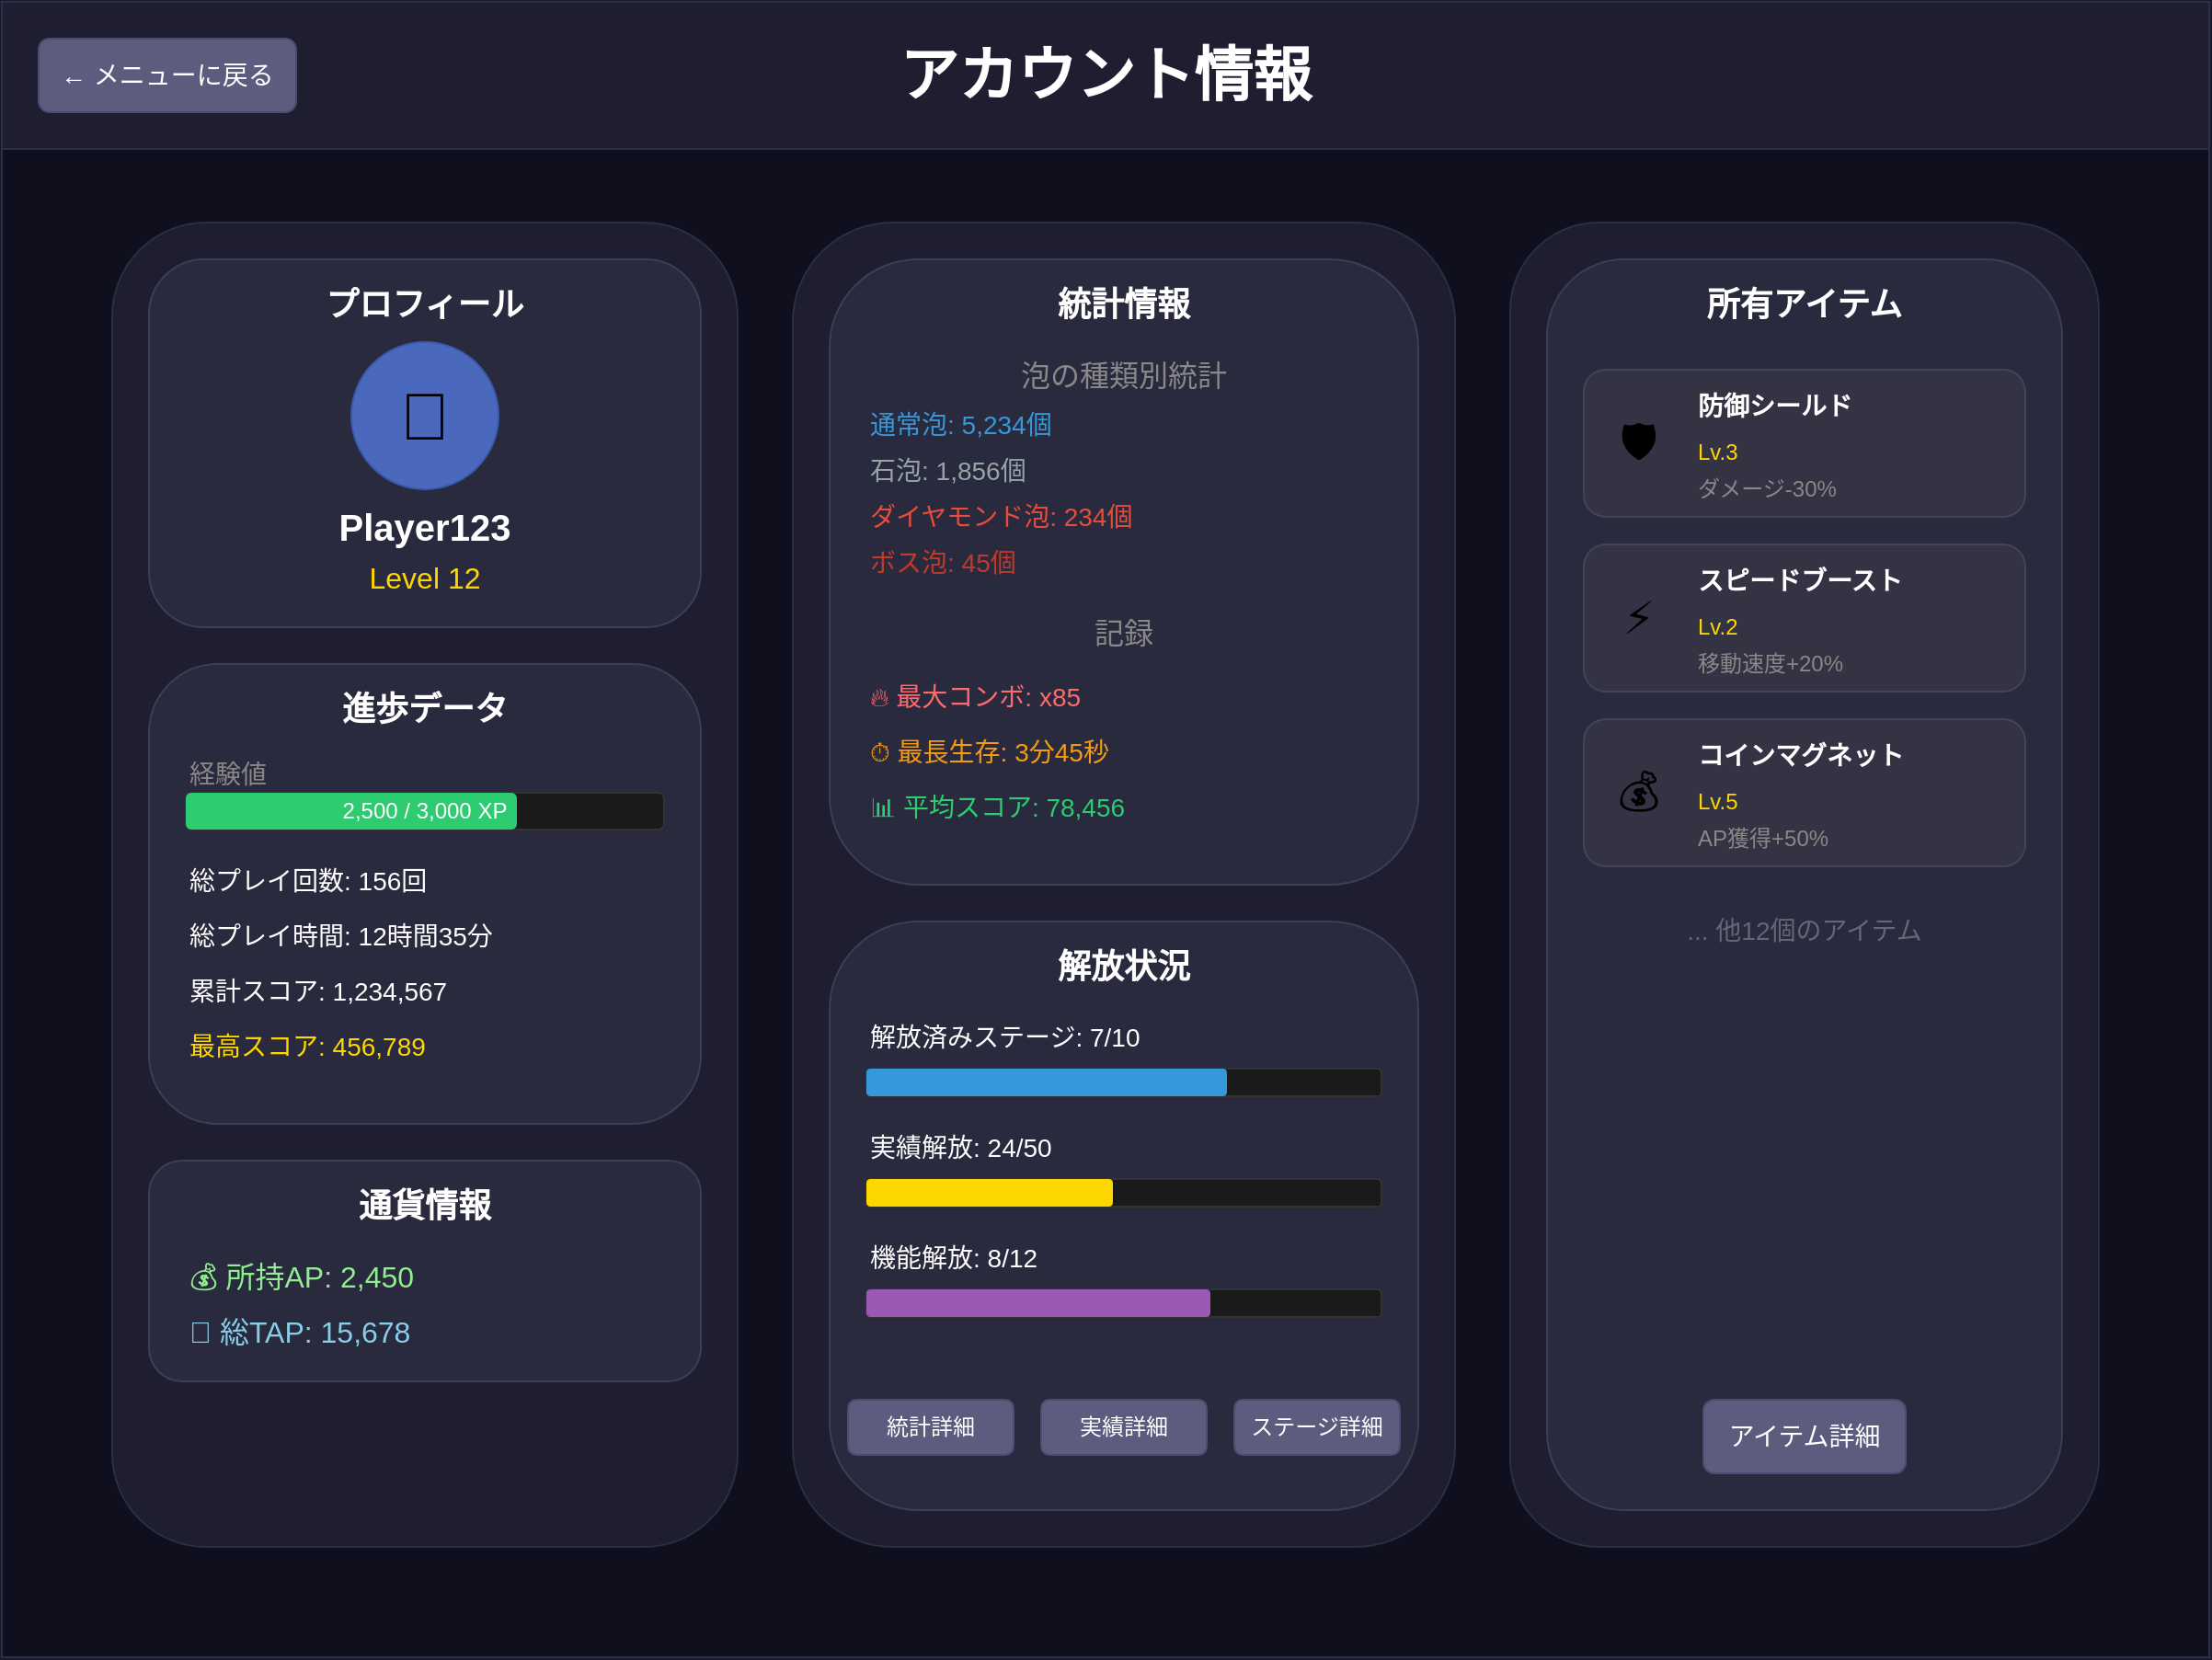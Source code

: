 <mxfile>
    <diagram id="account-page-layout" name="AccountPage">
        <mxGraphModel dx="1254" dy="1169" grid="1" gridSize="10" guides="1" tooltips="1" connect="1" arrows="1" fold="1" page="1" pageScale="1" pageWidth="1200" pageHeight="900" background="#1a1a2e" math="0" shadow="0">
            <root>
                <mxCell id="0"/>
                <mxCell id="1" parent="0"/>
                <!-- 背景コンテナ -->
                <mxCell id="bg-container" value="" style="rounded=0;whiteSpace=wrap;html=1;fillColor=#0f0f1e;strokeColor=#2d2d44;" parent="1" vertex="1">
                    <mxGeometry x="0" y="0" width="1200" height="900" as="geometry"/>
                </mxCell>
                <!-- ヘッダー -->
                <mxCell id="header-bg" value="" style="rounded=0;whiteSpace=wrap;html=1;fillColor=#1e1e30;strokeColor=#2d2d44;" parent="1" vertex="1">
                    <mxGeometry x="0" y="0" width="1200" height="80" as="geometry"/>
                </mxCell>
                <mxCell id="page-title" value="アカウント情報" style="text;html=1;strokeColor=none;fillColor=none;align=center;verticalAlign=middle;whiteSpace=wrap;rounded=0;fontSize=32;fontColor=#ffffff;fontStyle=1;" parent="1" vertex="1">
                    <mxGeometry x="450" y="20" width="300" height="40" as="geometry"/>
                </mxCell>
                <mxCell id="back-btn" value="← メニューに戻る" style="rounded=1;whiteSpace=wrap;html=1;fillColor=#5c5c7e;strokeColor=#4c4c6e;fontSize=14;fontColor=#ffffff;" parent="1" vertex="1">
                    <mxGeometry x="20" y="20" width="140" height="40" as="geometry"/>
                </mxCell>
                <!-- メインコンテナ -->
                <mxCell id="main-container" value="" style="rounded=0;whiteSpace=wrap;html=1;fillColor=none;strokeColor=none;" parent="1" vertex="1">
                    <mxGeometry x="40" y="100" width="1120" height="760" as="geometry"/>
                </mxCell>
                <!-- 左側：基本情報＋進歩データ -->
                <mxCell id="left-panel" value="" style="rounded=1;whiteSpace=wrap;html=1;fillColor=#1e1e30;strokeColor=#2d2d44;" parent="1" vertex="1">
                    <mxGeometry x="60" y="120" width="340" height="720" as="geometry"/>
                </mxCell>
                <!-- プロフィール情報 -->
                <mxCell id="profile-section" value="" style="rounded=1;whiteSpace=wrap;html=1;fillColor=#2a2a3e;strokeColor=#3d3d55;" parent="1" vertex="1">
                    <mxGeometry x="80" y="140" width="300" height="200" as="geometry"/>
                </mxCell>
                <mxCell id="profile-title" value="プロフィール" style="text;html=1;strokeColor=none;fillColor=none;align=center;verticalAlign=middle;whiteSpace=wrap;rounded=0;fontSize=18;fontColor=#ffffff;fontStyle=1;" parent="1" vertex="1">
                    <mxGeometry x="80" y="150" width="300" height="30" as="geometry"/>
                </mxCell>
                <!-- アバター -->
                <mxCell id="avatar" value="" style="ellipse;whiteSpace=wrap;html=1;fillColor=#4a69bd;strokeColor=#3a59ad;" parent="1" vertex="1">
                    <mxGeometry x="190" y="185" width="80" height="80" as="geometry"/>
                </mxCell>
                <mxCell id="avatar-icon" value="👤" style="text;html=1;strokeColor=none;fillColor=none;align=center;verticalAlign=middle;whiteSpace=wrap;rounded=0;fontSize=36;" parent="1" vertex="1">
                    <mxGeometry x="190" y="195" width="80" height="60" as="geometry"/>
                </mxCell>
                <mxCell id="username" value="Player123" style="text;html=1;strokeColor=none;fillColor=none;align=center;verticalAlign=middle;whiteSpace=wrap;rounded=0;fontSize=20;fontColor=#ffffff;fontStyle=1;" parent="1" vertex="1">
                    <mxGeometry x="80" y="270" width="300" height="30" as="geometry"/>
                </mxCell>
                <mxCell id="user-level" value="Level 12" style="text;html=1;strokeColor=none;fillColor=none;align=center;verticalAlign=middle;whiteSpace=wrap;rounded=0;fontSize=16;fontColor=#ffd700;" parent="1" vertex="1">
                    <mxGeometry x="80" y="300" width="300" height="25" as="geometry"/>
                </mxCell>
                <!-- 進歩データ -->
                <mxCell id="progress-section" value="" style="rounded=1;whiteSpace=wrap;html=1;fillColor=#2a2a3e;strokeColor=#3d3d55;" parent="1" vertex="1">
                    <mxGeometry x="80" y="360" width="300" height="250" as="geometry"/>
                </mxCell>
                <mxCell id="progress-title" value="進歩データ" style="text;html=1;strokeColor=none;fillColor=none;align=center;verticalAlign=middle;whiteSpace=wrap;rounded=0;fontSize=18;fontColor=#ffffff;fontStyle=1;" parent="1" vertex="1">
                    <mxGeometry x="80" y="370" width="300" height="30" as="geometry"/>
                </mxCell>
                <!-- 経験値バー -->
                <mxCell id="exp-label" value="経験値" style="text;html=1;strokeColor=none;fillColor=none;align=left;verticalAlign=middle;whiteSpace=wrap;rounded=0;fontSize=14;fontColor=#888888;" parent="1" vertex="1">
                    <mxGeometry x="100" y="410" width="260" height="20" as="geometry"/>
                </mxCell>
                <mxCell id="exp-bar-bg" value="" style="rounded=1;whiteSpace=wrap;html=1;fillColor=#1a1a1a;strokeColor=#333333;" parent="1" vertex="1">
                    <mxGeometry x="100" y="430" width="260" height="20" as="geometry"/>
                </mxCell>
                <mxCell id="exp-bar-fill" value="" style="rounded=1;whiteSpace=wrap;html=1;fillColor=#2ecc71;strokeColor=none;" parent="1" vertex="1">
                    <mxGeometry x="100" y="430" width="180" height="20" as="geometry"/>
                </mxCell>
                <mxCell id="exp-text" value="2,500 / 3,000 XP" style="text;html=1;strokeColor=none;fillColor=none;align=center;verticalAlign=middle;whiteSpace=wrap;rounded=0;fontSize=12;fontColor=#ffffff;" parent="1" vertex="1">
                    <mxGeometry x="100" y="432" width="260" height="16" as="geometry"/>
                </mxCell>
                <!-- 統計データ -->
                <mxCell id="play-count" value="総プレイ回数: 156回" style="text;html=1;strokeColor=none;fillColor=none;align=left;verticalAlign=middle;whiteSpace=wrap;rounded=0;fontSize=14;fontColor=#ffffff;" parent="1" vertex="1">
                    <mxGeometry x="100" y="465" width="260" height="25" as="geometry"/>
                </mxCell>
                <mxCell id="play-time" value="総プレイ時間: 12時間35分" style="text;html=1;strokeColor=none;fillColor=none;align=left;verticalAlign=middle;whiteSpace=wrap;rounded=0;fontSize=14;fontColor=#ffffff;" parent="1" vertex="1">
                    <mxGeometry x="100" y="495" width="260" height="25" as="geometry"/>
                </mxCell>
                <mxCell id="total-score" value="累計スコア: 1,234,567" style="text;html=1;strokeColor=none;fillColor=none;align=left;verticalAlign=middle;whiteSpace=wrap;rounded=0;fontSize=14;fontColor=#ffffff;" parent="1" vertex="1">
                    <mxGeometry x="100" y="525" width="260" height="25" as="geometry"/>
                </mxCell>
                <mxCell id="high-score" value="最高スコア: 456,789" style="text;html=1;strokeColor=none;fillColor=none;align=left;verticalAlign=middle;whiteSpace=wrap;rounded=0;fontSize=14;fontColor=#ffd700;" parent="1" vertex="1">
                    <mxGeometry x="100" y="555" width="260" height="25" as="geometry"/>
                </mxCell>
                <!-- 通貨情報 -->
                <mxCell id="currency-section" value="" style="rounded=1;whiteSpace=wrap;html=1;fillColor=#2a2a3e;strokeColor=#3d3d55;" parent="1" vertex="1">
                    <mxGeometry x="80" y="630" width="300" height="120" as="geometry"/>
                </mxCell>
                <mxCell id="currency-title" value="通貨情報" style="text;html=1;strokeColor=none;fillColor=none;align=center;verticalAlign=middle;whiteSpace=wrap;rounded=0;fontSize=18;fontColor=#ffffff;fontStyle=1;" parent="1" vertex="1">
                    <mxGeometry x="80" y="640" width="300" height="30" as="geometry"/>
                </mxCell>
                <mxCell id="ap-info" value="💰 所持AP: 2,450" style="text;html=1;strokeColor=none;fillColor=none;align=left;verticalAlign=middle;whiteSpace=wrap;rounded=0;fontSize=16;fontColor=#90ee90;" parent="1" vertex="1">
                    <mxGeometry x="100" y="680" width="260" height="25" as="geometry"/>
                </mxCell>
                <mxCell id="tap-info" value="💎 総TAP: 15,678" style="text;html=1;strokeColor=none;fillColor=none;align=left;verticalAlign=middle;whiteSpace=wrap;rounded=0;fontSize=16;fontColor=#87ceeb;" parent="1" vertex="1">
                    <mxGeometry x="100" y="710" width="260" height="25" as="geometry"/>
                </mxCell>
                <!-- 中央：統計情報 -->
                <mxCell id="center-panel" value="" style="rounded=1;whiteSpace=wrap;html=1;fillColor=#1e1e30;strokeColor=#2d2d44;" parent="1" vertex="1">
                    <mxGeometry x="430" y="120" width="360" height="720" as="geometry"/>
                </mxCell>
                <!-- 統計情報タイトル -->
                <mxCell id="stats-section" value="" style="rounded=1;whiteSpace=wrap;html=1;fillColor=#2a2a3e;strokeColor=#3d3d55;" parent="1" vertex="1">
                    <mxGeometry x="450" y="140" width="320" height="340" as="geometry"/>
                </mxCell>
                <mxCell id="stats-title" value="統計情報" style="text;html=1;strokeColor=none;fillColor=none;align=center;verticalAlign=middle;whiteSpace=wrap;rounded=0;fontSize=18;fontColor=#ffffff;fontStyle=1;" parent="1" vertex="1">
                    <mxGeometry x="450" y="150" width="320" height="30" as="geometry"/>
                </mxCell>
                <!-- 泡統計 -->
                <mxCell id="bubble-stats-title" value="泡の種類別統計" style="text;html=1;strokeColor=none;fillColor=none;align=center;verticalAlign=middle;whiteSpace=wrap;rounded=0;fontSize=16;fontColor=#888888;" parent="1" vertex="1">
                    <mxGeometry x="450" y="190" width="320" height="25" as="geometry"/>
                </mxCell>
                <mxCell id="bubble-normal" value="通常泡: 5,234個" style="text;html=1;strokeColor=none;fillColor=none;align=left;verticalAlign=middle;whiteSpace=wrap;rounded=0;fontSize=14;fontColor=#3498db;" parent="1" vertex="1">
                    <mxGeometry x="470" y="220" width="280" height="20" as="geometry"/>
                </mxCell>
                <mxCell id="bubble-stone" value="石泡: 1,856個" style="text;html=1;strokeColor=none;fillColor=none;align=left;verticalAlign=middle;whiteSpace=wrap;rounded=0;fontSize=14;fontColor=#95a5a6;" parent="1" vertex="1">
                    <mxGeometry x="470" y="245" width="280" height="20" as="geometry"/>
                </mxCell>
                <mxCell id="bubble-diamond" value="ダイヤモンド泡: 234個" style="text;html=1;strokeColor=none;fillColor=none;align=left;verticalAlign=middle;whiteSpace=wrap;rounded=0;fontSize=14;fontColor=#e74c3c;" parent="1" vertex="1">
                    <mxGeometry x="470" y="270" width="280" height="20" as="geometry"/>
                </mxCell>
                <mxCell id="bubble-boss" value="ボス泡: 45個" style="text;html=1;strokeColor=none;fillColor=none;align=left;verticalAlign=middle;whiteSpace=wrap;rounded=0;fontSize=14;fontColor=#c0392b;" parent="1" vertex="1">
                    <mxGeometry x="470" y="295" width="280" height="20" as="geometry"/>
                </mxCell>
                <!-- 記録 -->
                <mxCell id="records-title" value="記録" style="text;html=1;strokeColor=none;fillColor=none;align=center;verticalAlign=middle;whiteSpace=wrap;rounded=0;fontSize=16;fontColor=#888888;" parent="1" vertex="1">
                    <mxGeometry x="450" y="330" width="320" height="25" as="geometry"/>
                </mxCell>
                <mxCell id="max-combo" value="🔥 最大コンボ: x85" style="text;html=1;strokeColor=none;fillColor=none;align=left;verticalAlign=middle;whiteSpace=wrap;rounded=0;fontSize=14;fontColor=#ff6b6b;" parent="1" vertex="1">
                    <mxGeometry x="470" y="365" width="280" height="25" as="geometry"/>
                </mxCell>
                <mxCell id="max-survival" value="⏱ 最長生存: 3分45秒" style="text;html=1;strokeColor=none;fillColor=none;align=left;verticalAlign=middle;whiteSpace=wrap;rounded=0;fontSize=14;fontColor=#f39c12;" parent="1" vertex="1">
                    <mxGeometry x="470" y="395" width="280" height="25" as="geometry"/>
                </mxCell>
                <mxCell id="avg-score" value="📊 平均スコア: 78,456" style="text;html=1;strokeColor=none;fillColor=none;align=left;verticalAlign=middle;whiteSpace=wrap;rounded=0;fontSize=14;fontColor=#2ecc71;" parent="1" vertex="1">
                    <mxGeometry x="470" y="425" width="280" height="25" as="geometry"/>
                </mxCell>
                <!-- 解放済みステージ -->
                <mxCell id="unlocked-section" value="" style="rounded=1;whiteSpace=wrap;html=1;fillColor=#2a2a3e;strokeColor=#3d3d55;" parent="1" vertex="1">
                    <mxGeometry x="450" y="500" width="320" height="320" as="geometry"/>
                </mxCell>
                <mxCell id="unlocked-title" value="解放状況" style="text;html=1;strokeColor=none;fillColor=none;align=center;verticalAlign=middle;whiteSpace=wrap;rounded=0;fontSize=18;fontColor=#ffffff;fontStyle=1;" parent="1" vertex="1">
                    <mxGeometry x="450" y="510" width="320" height="30" as="geometry"/>
                </mxCell>
                <!-- ステージ解放状況 -->
                <mxCell id="stages-label" value="解放済みステージ: 7/10" style="text;html=1;strokeColor=none;fillColor=none;align=left;verticalAlign=middle;whiteSpace=wrap;rounded=0;fontSize=14;fontColor=#ffffff;" parent="1" vertex="1">
                    <mxGeometry x="470" y="550" width="280" height="25" as="geometry"/>
                </mxCell>
                <mxCell id="stages-bar-bg" value="" style="rounded=1;whiteSpace=wrap;html=1;fillColor=#1a1a1a;strokeColor=#333333;" parent="1" vertex="1">
                    <mxGeometry x="470" y="580" width="280" height="15" as="geometry"/>
                </mxCell>
                <mxCell id="stages-bar-fill" value="" style="rounded=1;whiteSpace=wrap;html=1;fillColor=#3498db;strokeColor=none;" parent="1" vertex="1">
                    <mxGeometry x="470" y="580" width="196" height="15" as="geometry"/>
                </mxCell>
                <!-- 実績解放状況 -->
                <mxCell id="achievements-label" value="実績解放: 24/50" style="text;html=1;strokeColor=none;fillColor=none;align=left;verticalAlign=middle;whiteSpace=wrap;rounded=0;fontSize=14;fontColor=#ffffff;" parent="1" vertex="1">
                    <mxGeometry x="470" y="610" width="280" height="25" as="geometry"/>
                </mxCell>
                <mxCell id="achievements-bar-bg" value="" style="rounded=1;whiteSpace=wrap;html=1;fillColor=#1a1a1a;strokeColor=#333333;" parent="1" vertex="1">
                    <mxGeometry x="470" y="640" width="280" height="15" as="geometry"/>
                </mxCell>
                <mxCell id="achievements-bar-fill" value="" style="rounded=1;whiteSpace=wrap;html=1;fillColor=#ffd700;strokeColor=none;" parent="1" vertex="1">
                    <mxGeometry x="470" y="640" width="134" height="15" as="geometry"/>
                </mxCell>
                <!-- 機能解放状況 -->
                <mxCell id="features-label" value="機能解放: 8/12" style="text;html=1;strokeColor=none;fillColor=none;align=left;verticalAlign=middle;whiteSpace=wrap;rounded=0;fontSize=14;fontColor=#ffffff;" parent="1" vertex="1">
                    <mxGeometry x="470" y="670" width="280" height="25" as="geometry"/>
                </mxCell>
                <mxCell id="features-bar-bg" value="" style="rounded=1;whiteSpace=wrap;html=1;fillColor=#1a1a1a;strokeColor=#333333;" parent="1" vertex="1">
                    <mxGeometry x="470" y="700" width="280" height="15" as="geometry"/>
                </mxCell>
                <mxCell id="features-bar-fill" value="" style="rounded=1;whiteSpace=wrap;html=1;fillColor=#9b59b6;strokeColor=none;" parent="1" vertex="1">
                    <mxGeometry x="470" y="700" width="187" height="15" as="geometry"/>
                </mxCell>
                <!-- 詳細ボタン -->
                <mxCell id="detail-buttons" value="" style="rounded=0;whiteSpace=wrap;html=1;fillColor=none;strokeColor=none;" parent="1" vertex="1">
                    <mxGeometry x="450" y="740" width="320" height="60" as="geometry"/>
                </mxCell>
                <mxCell id="stats-detail-btn" value="統計詳細" style="rounded=1;whiteSpace=wrap;html=1;fillColor=#5c5c7e;strokeColor=#4c4c6e;fontSize=12;fontColor=#ffffff;" parent="1" vertex="1">
                    <mxGeometry x="460" y="760" width="90" height="30" as="geometry"/>
                </mxCell>
                <mxCell id="achievement-detail-btn" value="実績詳細" style="rounded=1;whiteSpace=wrap;html=1;fillColor=#5c5c7e;strokeColor=#4c4c6e;fontSize=12;fontColor=#ffffff;" parent="1" vertex="1">
                    <mxGeometry x="565" y="760" width="90" height="30" as="geometry"/>
                </mxCell>
                <mxCell id="stage-detail-btn" value="ステージ詳細" style="rounded=1;whiteSpace=wrap;html=1;fillColor=#5c5c7e;strokeColor=#4c4c6e;fontSize=12;fontColor=#ffffff;" parent="1" vertex="1">
                    <mxGeometry x="670" y="760" width="90" height="30" as="geometry"/>
                </mxCell>
                <!-- 右側：アイテム所有状況 -->
                <mxCell id="right-panel" value="" style="rounded=1;whiteSpace=wrap;html=1;fillColor=#1e1e30;strokeColor=#2d2d44;" parent="1" vertex="1">
                    <mxGeometry x="820" y="120" width="320" height="720" as="geometry"/>
                </mxCell>
                <mxCell id="items-section" value="" style="rounded=1;whiteSpace=wrap;html=1;fillColor=#2a2a3e;strokeColor=#3d3d55;" parent="1" vertex="1">
                    <mxGeometry x="840" y="140" width="280" height="680" as="geometry"/>
                </mxCell>
                <mxCell id="items-title" value="所有アイテム" style="text;html=1;strokeColor=none;fillColor=none;align=center;verticalAlign=middle;whiteSpace=wrap;rounded=0;fontSize=18;fontColor=#ffffff;fontStyle=1;" parent="1" vertex="1">
                    <mxGeometry x="840" y="150" width="280" height="30" as="geometry"/>
                </mxCell>
                <!-- アイテムリスト -->
                <mxCell id="item-1" value="" style="rounded=1;whiteSpace=wrap;html=1;fillColor=#333344;strokeColor=#444455;" parent="1" vertex="1">
                    <mxGeometry x="860" y="200" width="240" height="80" as="geometry"/>
                </mxCell>
                <mxCell id="item-1-icon" value="🛡️" style="text;html=1;strokeColor=none;fillColor=none;align=center;verticalAlign=middle;whiteSpace=wrap;rounded=0;fontSize=24;" parent="1" vertex="1">
                    <mxGeometry x="870" y="220" width="40" height="40" as="geometry"/>
                </mxCell>
                <mxCell id="item-1-name" value="防御シールド" style="text;html=1;strokeColor=none;fillColor=none;align=left;verticalAlign=middle;whiteSpace=wrap;rounded=0;fontSize=14;fontColor=#ffffff;fontStyle=1;" parent="1" vertex="1">
                    <mxGeometry x="920" y="210" width="170" height="20" as="geometry"/>
                </mxCell>
                <mxCell id="item-1-level" value="Lv.3" style="text;html=1;strokeColor=none;fillColor=none;align=left;verticalAlign=middle;whiteSpace=wrap;rounded=0;fontSize=12;fontColor=#ffd700;" parent="1" vertex="1">
                    <mxGeometry x="920" y="235" width="50" height="20" as="geometry"/>
                </mxCell>
                <mxCell id="item-1-effect" value="ダメージ-30%" style="text;html=1;strokeColor=none;fillColor=none;align=left;verticalAlign=middle;whiteSpace=wrap;rounded=0;fontSize=12;fontColor=#888888;" parent="1" vertex="1">
                    <mxGeometry x="920" y="255" width="170" height="20" as="geometry"/>
                </mxCell>
                <!-- アイテム2 -->
                <mxCell id="item-2" value="" style="rounded=1;whiteSpace=wrap;html=1;fillColor=#333344;strokeColor=#444455;" parent="1" vertex="1">
                    <mxGeometry x="860" y="295" width="240" height="80" as="geometry"/>
                </mxCell>
                <mxCell id="item-2-icon" value="⚡" style="text;html=1;strokeColor=none;fillColor=none;align=center;verticalAlign=middle;whiteSpace=wrap;rounded=0;fontSize=24;" parent="1" vertex="1">
                    <mxGeometry x="870" y="315" width="40" height="40" as="geometry"/>
                </mxCell>
                <mxCell id="item-2-name" value="スピードブースト" style="text;html=1;strokeColor=none;fillColor=none;align=left;verticalAlign=middle;whiteSpace=wrap;rounded=0;fontSize=14;fontColor=#ffffff;fontStyle=1;" parent="1" vertex="1">
                    <mxGeometry x="920" y="305" width="170" height="20" as="geometry"/>
                </mxCell>
                <mxCell id="item-2-level" value="Lv.2" style="text;html=1;strokeColor=none;fillColor=none;align=left;verticalAlign=middle;whiteSpace=wrap;rounded=0;fontSize=12;fontColor=#ffd700;" parent="1" vertex="1">
                    <mxGeometry x="920" y="330" width="50" height="20" as="geometry"/>
                </mxCell>
                <mxCell id="item-2-effect" value="移動速度+20%" style="text;html=1;strokeColor=none;fillColor=none;align=left;verticalAlign=middle;whiteSpace=wrap;rounded=0;fontSize=12;fontColor=#888888;" parent="1" vertex="1">
                    <mxGeometry x="920" y="350" width="170" height="20" as="geometry"/>
                </mxCell>
                <!-- アイテム3 -->
                <mxCell id="item-3" value="" style="rounded=1;whiteSpace=wrap;html=1;fillColor=#333344;strokeColor=#444455;" parent="1" vertex="1">
                    <mxGeometry x="860" y="390" width="240" height="80" as="geometry"/>
                </mxCell>
                <mxCell id="item-3-icon" value="💰" style="text;html=1;strokeColor=none;fillColor=none;align=center;verticalAlign=middle;whiteSpace=wrap;rounded=0;fontSize=24;" parent="1" vertex="1">
                    <mxGeometry x="870" y="410" width="40" height="40" as="geometry"/>
                </mxCell>
                <mxCell id="item-3-name" value="コインマグネット" style="text;html=1;strokeColor=none;fillColor=none;align=left;verticalAlign=middle;whiteSpace=wrap;rounded=0;fontSize=14;fontColor=#ffffff;fontStyle=1;" parent="1" vertex="1">
                    <mxGeometry x="920" y="400" width="170" height="20" as="geometry"/>
                </mxCell>
                <mxCell id="item-3-level" value="Lv.5" style="text;html=1;strokeColor=none;fillColor=none;align=left;verticalAlign=middle;whiteSpace=wrap;rounded=0;fontSize=12;fontColor=#ffd700;" parent="1" vertex="1">
                    <mxGeometry x="920" y="425" width="50" height="20" as="geometry"/>
                </mxCell>
                <mxCell id="item-3-effect" value="AP獲得+50%" style="text;html=1;strokeColor=none;fillColor=none;align=left;verticalAlign=middle;whiteSpace=wrap;rounded=0;fontSize=12;fontColor=#888888;" parent="1" vertex="1">
                    <mxGeometry x="920" y="445" width="170" height="20" as="geometry"/>
                </mxCell>
                <!-- もっと見る -->
                <mxCell id="more-items" value="... 他12個のアイテム" style="text;html=1;strokeColor=none;fillColor=none;align=center;verticalAlign=middle;whiteSpace=wrap;rounded=0;fontSize=14;fontColor=#666677;" parent="1" vertex="1">
                    <mxGeometry x="860" y="490" width="240" height="30" as="geometry"/>
                </mxCell>
                <!-- アイテム詳細ボタン -->
                <mxCell id="items-detail-btn" value="アイテム詳細" style="rounded=1;whiteSpace=wrap;html=1;fillColor=#5c5c7e;strokeColor=#4c4c6e;fontSize=14;fontColor=#ffffff;" parent="1" vertex="1">
                    <mxGeometry x="925" y="760" width="110" height="40" as="geometry"/>
                </mxCell>
            </root>
        </mxGraphModel>
    </diagram>
</mxfile>